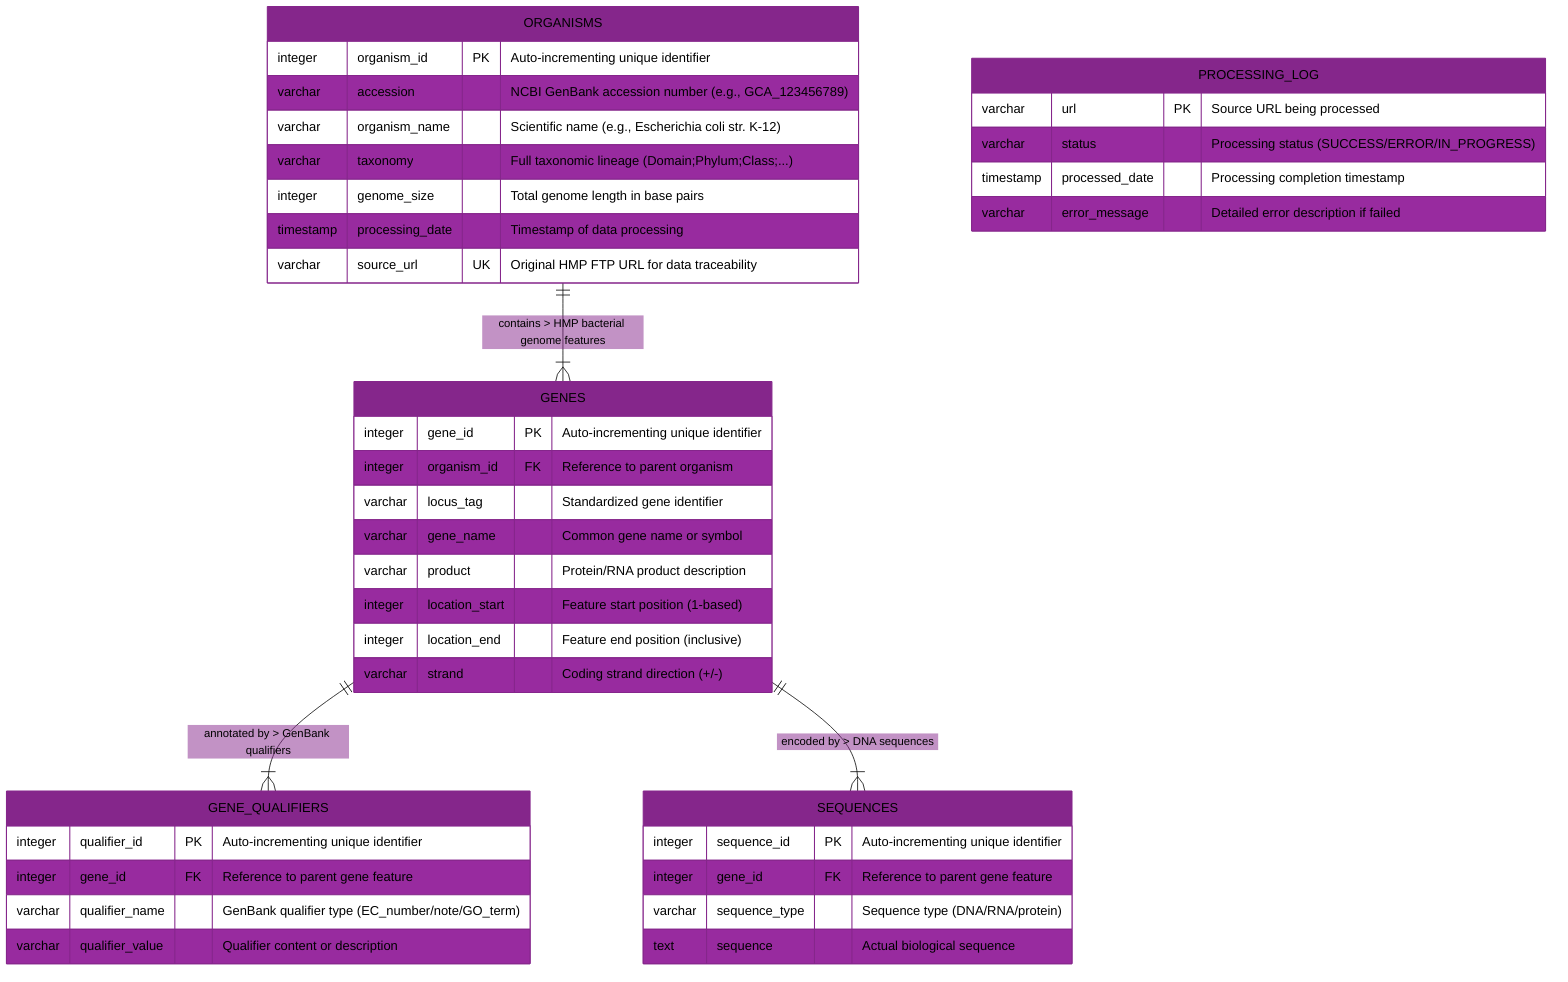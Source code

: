 %%{init: {
  'theme': 'base',
  'themeVariables': {
    'primaryColor': '#85268B',
    'primaryTextColor': '#000',
    'primaryBorderColor': '#85268B',
    'secondaryColor': '#FFB612',
    'secondaryTextColor': '#000',
    'secondaryBorderColor': '#85268B',
    'tertiaryColor': '#85268B',
    'tertiaryTextColor': '#000',
    'tertiaryBorderColor': '#85268B',
    'fontFamily': 'arial',
    'fontSize': '16px'
  }
}}%%

erDiagram
    ORGANISMS ||--|{ GENES : "contains > HMP bacterial genome features"
    GENES ||--|{ GENE_QUALIFIERS : "annotated by > GenBank qualifiers"
    GENES ||--|{ SEQUENCES : "encoded by > DNA sequences"

    ORGANISMS {
        integer organism_id PK "Auto-incrementing unique identifier"
        varchar accession "NCBI GenBank accession number (e.g., GCA_123456789)"
        varchar organism_name "Scientific name (e.g., Escherichia coli str. K-12)"
        varchar taxonomy "Full taxonomic lineage (Domain;Phylum;Class;...)"
        integer genome_size "Total genome length in base pairs"
        timestamp processing_date "Timestamp of data processing"
        varchar source_url UK "Original HMP FTP URL for data traceability"
    }

    GENES {
        integer gene_id PK "Auto-incrementing unique identifier"
        integer organism_id FK "Reference to parent organism"
        varchar locus_tag "Standardized gene identifier"
        varchar gene_name "Common gene name or symbol"
        varchar product "Protein/RNA product description"
        integer location_start "Feature start position (1-based)"
        integer location_end "Feature end position (inclusive)"
        varchar strand "Coding strand direction (+/-)"
    }

    GENE_QUALIFIERS {
        integer qualifier_id PK "Auto-incrementing unique identifier"
        integer gene_id FK "Reference to parent gene feature"
        varchar qualifier_name "GenBank qualifier type (EC_number/note/GO_term)"
        varchar qualifier_value "Qualifier content or description"
    }

    SEQUENCES {
        integer sequence_id PK "Auto-incrementing unique identifier"
        integer gene_id FK "Reference to parent gene feature"
        varchar sequence_type "Sequence type (DNA/RNA/protein)"
        text sequence "Actual biological sequence"
    }

    PROCESSING_LOG {
        varchar url PK "Source URL being processed"
        varchar status "Processing status (SUCCESS/ERROR/IN_PROGRESS)"
        timestamp processed_date "Processing completion timestamp"
        varchar error_message "Detailed error description if failed"
    }